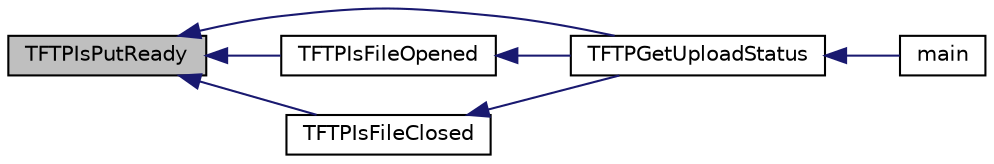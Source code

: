 digraph "TFTPIsPutReady"
{
  edge [fontname="Helvetica",fontsize="10",labelfontname="Helvetica",labelfontsize="10"];
  node [fontname="Helvetica",fontsize="10",shape=record];
  rankdir="LR";
  Node1 [label="TFTPIsPutReady",height=0.2,width=0.4,color="black", fillcolor="grey75", style="filled", fontcolor="black"];
  Node1 -> Node2 [dir="back",color="midnightblue",fontsize="10",style="solid",fontname="Helvetica"];
  Node2 [label="TFTPGetUploadStatus",height=0.2,width=0.4,color="black", fillcolor="white", style="filled",URL="$_t_f_t_pc_8c.html#a6567634f020a25f34f32677fbc9813bc"];
  Node2 -> Node3 [dir="back",color="midnightblue",fontsize="10",style="solid",fontname="Helvetica"];
  Node3 [label="main",height=0.2,width=0.4,color="black", fillcolor="white", style="filled",URL="$_main_demo_8c.html#a6288eba0f8e8ad3ab1544ad731eb7667"];
  Node1 -> Node4 [dir="back",color="midnightblue",fontsize="10",style="solid",fontname="Helvetica"];
  Node4 [label="TFTPIsFileOpened",height=0.2,width=0.4,color="black", fillcolor="white", style="filled",URL="$_t_f_t_pc_8c.html#af5d2e34f34fcc2be701389f66c1828d5"];
  Node4 -> Node2 [dir="back",color="midnightblue",fontsize="10",style="solid",fontname="Helvetica"];
  Node1 -> Node5 [dir="back",color="midnightblue",fontsize="10",style="solid",fontname="Helvetica"];
  Node5 [label="TFTPIsFileClosed",height=0.2,width=0.4,color="black", fillcolor="white", style="filled",URL="$_t_f_t_pc_8c.html#a2781afd6109db64b79b482e8f799b8bb"];
  Node5 -> Node2 [dir="back",color="midnightblue",fontsize="10",style="solid",fontname="Helvetica"];
}
